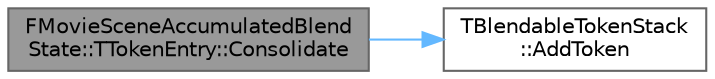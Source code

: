 digraph "FMovieSceneAccumulatedBlendState::TTokenEntry::Consolidate"
{
 // INTERACTIVE_SVG=YES
 // LATEX_PDF_SIZE
  bgcolor="transparent";
  edge [fontname=Helvetica,fontsize=10,labelfontname=Helvetica,labelfontsize=10];
  node [fontname=Helvetica,fontsize=10,shape=box,height=0.2,width=0.4];
  rankdir="LR";
  Node1 [id="Node000001",label="FMovieSceneAccumulatedBlend\lState::TTokenEntry::Consolidate",height=0.2,width=0.4,color="gray40", fillcolor="grey60", style="filled", fontcolor="black",tooltip="Consolidate this token into the specified array of stacks, one per actuator type."];
  Node1 -> Node2 [id="edge1_Node000001_Node000002",color="steelblue1",style="solid",tooltip=" "];
  Node2 [id="Node000002",label="TBlendableTokenStack\l::AddToken",height=0.2,width=0.4,color="grey40", fillcolor="white", style="filled",URL="$dd/d62/structTBlendableTokenStack.html#ad021a3c026603d99e2d06a8c8601f773",tooltip="Conditionally add a token to this stack if it has a >= hierarchical bias, removing anything of a lowe..."];
}
